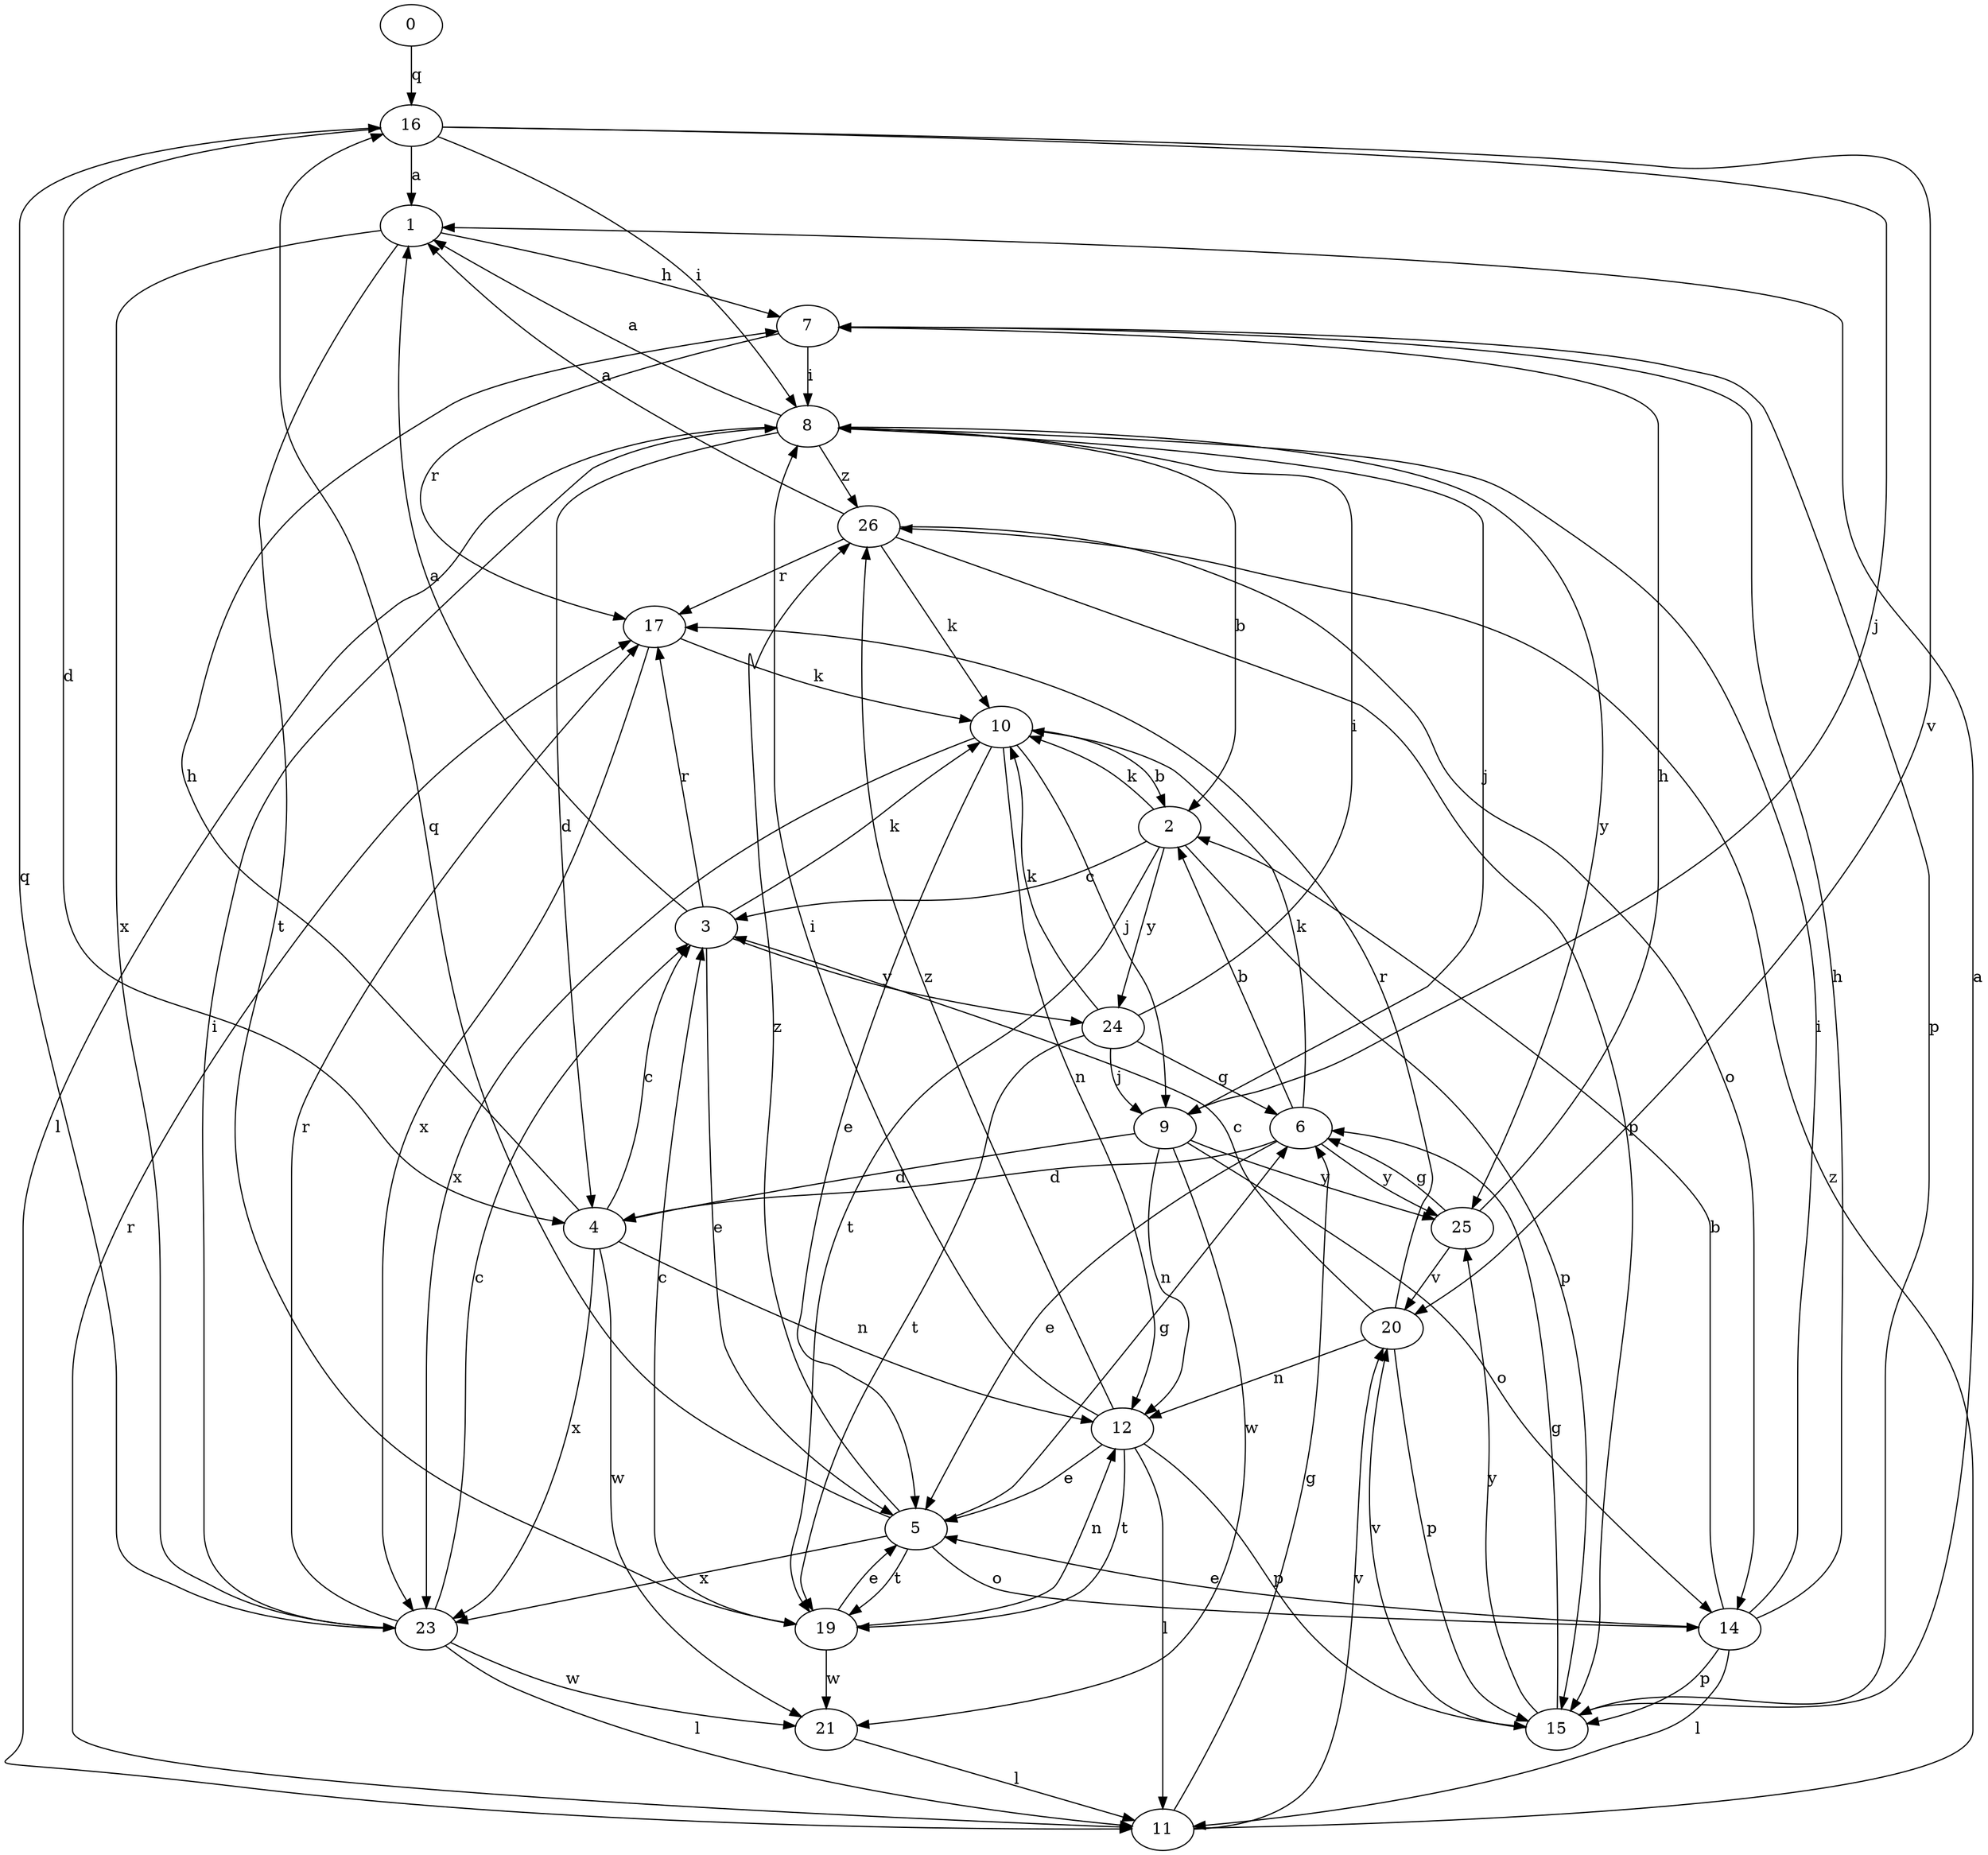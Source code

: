strict digraph  {
0;
1;
2;
3;
4;
5;
6;
7;
8;
9;
10;
11;
12;
14;
15;
16;
17;
19;
20;
21;
23;
24;
25;
26;
0 -> 16  [label=q];
1 -> 7  [label=h];
1 -> 19  [label=t];
1 -> 23  [label=x];
2 -> 3  [label=c];
2 -> 10  [label=k];
2 -> 15  [label=p];
2 -> 19  [label=t];
2 -> 24  [label=y];
3 -> 1  [label=a];
3 -> 5  [label=e];
3 -> 10  [label=k];
3 -> 17  [label=r];
3 -> 24  [label=y];
4 -> 3  [label=c];
4 -> 7  [label=h];
4 -> 12  [label=n];
4 -> 21  [label=w];
4 -> 23  [label=x];
5 -> 6  [label=g];
5 -> 14  [label=o];
5 -> 16  [label=q];
5 -> 19  [label=t];
5 -> 23  [label=x];
5 -> 26  [label=z];
6 -> 2  [label=b];
6 -> 4  [label=d];
6 -> 5  [label=e];
6 -> 10  [label=k];
6 -> 25  [label=y];
7 -> 8  [label=i];
7 -> 15  [label=p];
7 -> 17  [label=r];
8 -> 1  [label=a];
8 -> 2  [label=b];
8 -> 4  [label=d];
8 -> 9  [label=j];
8 -> 11  [label=l];
8 -> 25  [label=y];
8 -> 26  [label=z];
9 -> 4  [label=d];
9 -> 12  [label=n];
9 -> 14  [label=o];
9 -> 21  [label=w];
9 -> 25  [label=y];
10 -> 2  [label=b];
10 -> 5  [label=e];
10 -> 9  [label=j];
10 -> 12  [label=n];
10 -> 23  [label=x];
11 -> 6  [label=g];
11 -> 17  [label=r];
11 -> 20  [label=v];
11 -> 26  [label=z];
12 -> 5  [label=e];
12 -> 8  [label=i];
12 -> 11  [label=l];
12 -> 15  [label=p];
12 -> 19  [label=t];
12 -> 26  [label=z];
14 -> 2  [label=b];
14 -> 5  [label=e];
14 -> 7  [label=h];
14 -> 8  [label=i];
14 -> 11  [label=l];
14 -> 15  [label=p];
15 -> 1  [label=a];
15 -> 6  [label=g];
15 -> 20  [label=v];
15 -> 25  [label=y];
16 -> 1  [label=a];
16 -> 4  [label=d];
16 -> 8  [label=i];
16 -> 9  [label=j];
16 -> 20  [label=v];
17 -> 10  [label=k];
17 -> 23  [label=x];
19 -> 3  [label=c];
19 -> 5  [label=e];
19 -> 12  [label=n];
19 -> 21  [label=w];
20 -> 3  [label=c];
20 -> 12  [label=n];
20 -> 15  [label=p];
20 -> 17  [label=r];
21 -> 11  [label=l];
23 -> 3  [label=c];
23 -> 8  [label=i];
23 -> 11  [label=l];
23 -> 16  [label=q];
23 -> 17  [label=r];
23 -> 21  [label=w];
24 -> 6  [label=g];
24 -> 8  [label=i];
24 -> 9  [label=j];
24 -> 10  [label=k];
24 -> 19  [label=t];
25 -> 6  [label=g];
25 -> 7  [label=h];
25 -> 20  [label=v];
26 -> 1  [label=a];
26 -> 10  [label=k];
26 -> 14  [label=o];
26 -> 15  [label=p];
26 -> 17  [label=r];
}
